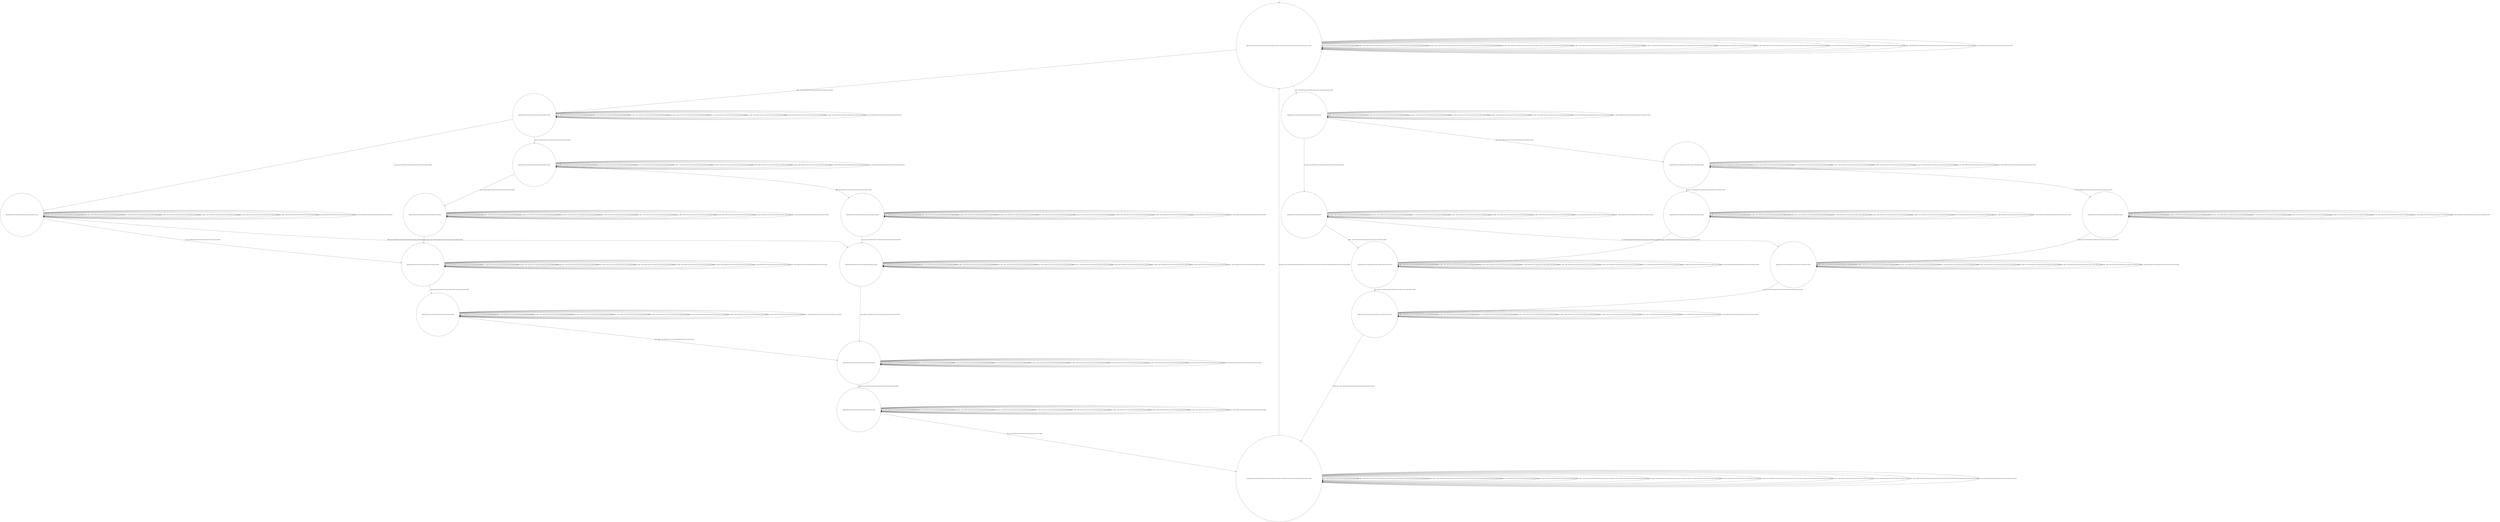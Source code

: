 digraph g {
	edge [lblstyle="above, sloped"];
	s0 [shape="circle" label="0@[((EUR and COF and CAP and TON and not DOL and not TEA) or (EUR and COF and TEA and not DOL and not TON and not CAP))]"];
	s1 [shape="circle" label="1@[((EUR and COF and CAP and TON and not DOL and not TEA))]"];
	s2 [shape="circle" label="2@[((EUR and COF and CAP and TON and not DOL and not TEA))]"];
	s3 [shape="circle" label="3@[((EUR and COF and CAP and TON and not DOL and not TEA))]"];
	s4 [shape="circle" label="4@[((EUR and COF and CAP and TON and not DOL and not TEA))]"];
	s5 [shape="circle" label="5@[((EUR and COF and CAP and TON and not DOL and not TEA))]"];
	s6 [shape="circle" label="6@[((EUR and COF and CAP and TON and not DOL and not TEA))]"];
	s7 [shape="circle" label="7@[((EUR and COF and CAP and TON and not DOL and not TEA))]"];
	s8 [shape="circle" label="8@[((EUR and COF and CAP and TON and not DOL and not TEA))]"];
	s9 [shape="circle" label="9@[((EUR and COF and CAP and TON and not DOL and not TEA))]"];
	s10 [shape="circle" label="10@[((EUR and COF and CAP and TON and not DOL and not TEA))]"];
	s11 [shape="circle" label="11@[((EUR and COF and TEA and not DOL and not TON and not CAP) or (EUR and COF and CAP and TON and not DOL and not TEA))]"];
	s12 [shape="circle" label="12@[((EUR and COF and TEA and not DOL and not TON and not CAP))]"];
	s13 [shape="circle" label="13@[((EUR and COF and TEA and not DOL and not TON and not CAP))]"];
	s14 [shape="circle" label="14@[((EUR and COF and TEA and not DOL and not TON and not CAP))]"];
	s15 [shape="circle" label="15@[((EUR and COF and TEA and not DOL and not TON and not CAP))]"];
	s16 [shape="circle" label="16@[((EUR and COF and TEA and not DOL and not TON and not CAP))]"];
	s17 [shape="circle" label="17@[((EUR and COF and TEA and not DOL and not TON and not CAP))]"];
	s18 [shape="circle" label="18@[((EUR and COF and TEA and not DOL and not TON and not CAP))]"];
	s19 [shape="circle" label="19@[((EUR and COF and TEA and not DOL and not TON and not CAP))]"];
	s0 -> s0 [label="cap / nok() [((EUR and COF and CAP and TON and not DOL and not TEA))]"];
	s0 -> s0 [label="coffee / nok() [((EUR and COF and TEA and not DOL and not TON and not CAP) or (EUR and COF and CAP and TON and not DOL and not TEA))]"];
	s0 -> s0 [label="cup_taken / nok() [((EUR and COF and TEA and not DOL and not TON and not CAP) or (EUR and COF and CAP and TON and not DOL and not TEA))]"];
	s0 -> s0 [label="display_done / nok() [((EUR and COF and TEA and not DOL and not TON and not CAP) or (EUR and COF and CAP and TON and not DOL and not TEA))]"];
	s0 -> s1 [label="dollar / ok() [((EUR and COF and CAP and TON and not DOL and not TEA))]"];
	s0 -> s12 [label="euro / ok() [((EUR and COF and TEA and not DOL and not TON and not CAP))]"];
	s0 -> s0 [label="no_sugar / nok() [((EUR and COF and TEA and not DOL and not TON and not CAP) or (EUR and COF and CAP and TON and not DOL and not TEA))]"];
	s0 -> s0 [label="pour_coffee / nok() [((EUR and COF and TEA and not DOL and not TON and not CAP) or (EUR and COF and CAP and TON and not DOL and not TEA))]"];
	s0 -> s0 [label="pour_milk / nok() [((EUR and COF and CAP and TON and not DOL and not TEA))]"];
	s0 -> s0 [label="pour_sugar / nok() [((EUR and COF and TEA and not DOL and not TON and not CAP) or (EUR and COF and CAP and TON and not DOL and not TEA))]"];
	s0 -> s0 [label="pour_tea / nok() [((EUR and COF and TEA and not DOL and not TON and not CAP))]"];
	s0 -> s0 [label="ring / nok() [((EUR and COF and CAP and TON and not DOL and not TEA))]"];
	s0 -> s0 [label="sugar / nok() [((EUR and COF and TEA and not DOL and not TON and not CAP) or (EUR and COF and CAP and TON and not DOL and not TEA))]"];
	s0 -> s0 [label="tea / nok() [((EUR and COF and TEA and not DOL and not TON and not CAP))]"];
	s1 -> s1 [label="cap / nok() [((EUR and COF and CAP and TON and not DOL and not TEA))]"];
	s1 -> s1 [label="coffee / nok() [((EUR and COF and CAP and TON and not DOL and not TEA))]"];
	s1 -> s1 [label="cup_taken / nok() [((EUR and COF and CAP and TON and not DOL and not TEA))]"];
	s1 -> s1 [label="display_done / nok() [((EUR and COF and CAP and TON and not DOL and not TEA))]"];
	s1 -> s1 [label="dollar / nok() [((EUR and COF and CAP and TON and not DOL and not TEA))]"];
	s1 -> s2 [label="no_sugar / ok() [((EUR and COF and CAP and TON and not DOL and not TEA))]"];
	s1 -> s1 [label="pour_coffee / nok() [((EUR and COF and CAP and TON and not DOL and not TEA))]"];
	s1 -> s1 [label="pour_milk / nok() [((EUR and COF and CAP and TON and not DOL and not TEA))]"];
	s1 -> s1 [label="pour_sugar / nok() [((EUR and COF and CAP and TON and not DOL and not TEA))]"];
	s1 -> s1 [label="ring / nok() [((EUR and COF and CAP and TON and not DOL and not TEA))]"];
	s1 -> s3 [label="sugar / ok() [((EUR and COF and CAP and TON and not DOL and not TEA))]"];
	s2 -> s6 [label="cap / ok() [((EUR and COF and CAP and TON and not DOL and not TEA))]"];
	s2 -> s7 [label="coffee / ok() [((EUR and COF and CAP and TON and not DOL and not TEA))]"];
	s2 -> s2 [label="cup_taken / nok() [((EUR and COF and CAP and TON and not DOL and not TEA))]"];
	s2 -> s2 [label="display_done / nok() [((EUR and COF and CAP and TON and not DOL and not TEA))]"];
	s2 -> s2 [label="dollar / nok() [((EUR and COF and CAP and TON and not DOL and not TEA))]"];
	s2 -> s2 [label="no_sugar / nok() [((EUR and COF and CAP and TON and not DOL and not TEA))]"];
	s2 -> s2 [label="pour_coffee / nok() [((EUR and COF and CAP and TON and not DOL and not TEA))]"];
	s2 -> s2 [label="pour_milk / nok() [((EUR and COF and CAP and TON and not DOL and not TEA))]"];
	s2 -> s2 [label="pour_sugar / nok() [((EUR and COF and CAP and TON and not DOL and not TEA))]"];
	s2 -> s2 [label="ring / nok() [((EUR and COF and CAP and TON and not DOL and not TEA))]"];
	s2 -> s2 [label="sugar / void() [((EUR and COF and CAP and TON and not DOL and not TEA))]"];
	s3 -> s4 [label="cap / ok() [((EUR and COF and CAP and TON and not DOL and not TEA))]"];
	s3 -> s5 [label="coffee / ok() [((EUR and COF and CAP and TON and not DOL and not TEA))]"];
	s3 -> s3 [label="cup_taken / nok() [((EUR and COF and CAP and TON and not DOL and not TEA))]"];
	s3 -> s3 [label="display_done / nok() [((EUR and COF and CAP and TON and not DOL and not TEA))]"];
	s3 -> s3 [label="dollar / nok() [((EUR and COF and CAP and TON and not DOL and not TEA))]"];
	s3 -> s3 [label="no_sugar / void() [((EUR and COF and CAP and TON and not DOL and not TEA))]"];
	s3 -> s3 [label="pour_coffee / nok() [((EUR and COF and CAP and TON and not DOL and not TEA))]"];
	s3 -> s3 [label="pour_milk / nok() [((EUR and COF and CAP and TON and not DOL and not TEA))]"];
	s3 -> s3 [label="pour_sugar / nok() [((EUR and COF and CAP and TON and not DOL and not TEA))]"];
	s3 -> s3 [label="ring / nok() [((EUR and COF and CAP and TON and not DOL and not TEA))]"];
	s3 -> s3 [label="sugar / nok() [((EUR and COF and CAP and TON and not DOL and not TEA))]"];
	s4 -> s4 [label="cap / nok() [((EUR and COF and CAP and TON and not DOL and not TEA))]"];
	s4 -> s4 [label="coffee / void() [((EUR and COF and CAP and TON and not DOL and not TEA))]"];
	s4 -> s4 [label="cup_taken / nok() [((EUR and COF and CAP and TON and not DOL and not TEA))]"];
	s4 -> s4 [label="display_done / nok() [((EUR and COF and CAP and TON and not DOL and not TEA))]"];
	s4 -> s4 [label="dollar / nok() [((EUR and COF and CAP and TON and not DOL and not TEA))]"];
	s4 -> s4 [label="no_sugar / nok() [((EUR and COF and CAP and TON and not DOL and not TEA))]"];
	s4 -> s4 [label="pour_coffee / nok() [((EUR and COF and CAP and TON and not DOL and not TEA))]"];
	s4 -> s4 [label="pour_milk / nok() [((EUR and COF and CAP and TON and not DOL and not TEA))]"];
	s4 -> s6 [label="pour_sugar / ok() [((EUR and COF and CAP and TON and not DOL and not TEA))]"];
	s4 -> s4 [label="ring / nok() [((EUR and COF and CAP and TON and not DOL and not TEA))]"];
	s4 -> s4 [label="sugar / nok() [((EUR and COF and CAP and TON and not DOL and not TEA))]"];
	s5 -> s5 [label="cap / void() [((EUR and COF and CAP and TON and not DOL and not TEA))]"];
	s5 -> s5 [label="coffee / nok() [((EUR and COF and CAP and TON and not DOL and not TEA))]"];
	s5 -> s5 [label="cup_taken / nok() [((EUR and COF and CAP and TON and not DOL and not TEA))]"];
	s5 -> s5 [label="display_done / nok() [((EUR and COF and CAP and TON and not DOL and not TEA))]"];
	s5 -> s5 [label="dollar / nok() [((EUR and COF and CAP and TON and not DOL and not TEA))]"];
	s5 -> s5 [label="no_sugar / nok() [((EUR and COF and CAP and TON and not DOL and not TEA))]"];
	s5 -> s5 [label="pour_coffee / nok() [((EUR and COF and CAP and TON and not DOL and not TEA))]"];
	s5 -> s5 [label="pour_milk / nok() [((EUR and COF and CAP and TON and not DOL and not TEA))]"];
	s5 -> s7 [label="pour_sugar / ok() [((EUR and COF and CAP and TON and not DOL and not TEA))]"];
	s5 -> s5 [label="ring / nok() [((EUR and COF and CAP and TON and not DOL and not TEA))]"];
	s5 -> s5 [label="sugar / nok() [((EUR and COF and CAP and TON and not DOL and not TEA))]"];
	s6 -> s6 [label="cap / nok() [((EUR and COF and CAP and TON and not DOL and not TEA))]"];
	s6 -> s6 [label="coffee / void() [((EUR and COF and CAP and TON and not DOL and not TEA))]"];
	s6 -> s6 [label="cup_taken / nok() [((EUR and COF and CAP and TON and not DOL and not TEA))]"];
	s6 -> s6 [label="display_done / nok() [((EUR and COF and CAP and TON and not DOL and not TEA))]"];
	s6 -> s6 [label="dollar / nok() [((EUR and COF and CAP and TON and not DOL and not TEA))]"];
	s6 -> s6 [label="no_sugar / nok() [((EUR and COF and CAP and TON and not DOL and not TEA))]"];
	s6 -> s6 [label="pour_coffee / nok() [((EUR and COF and CAP and TON and not DOL and not TEA))]"];
	s6 -> s9 [label="pour_milk / ok() [((EUR and COF and CAP and TON and not DOL and not TEA))]"];
	s6 -> s6 [label="pour_sugar / nok() [((EUR and COF and CAP and TON and not DOL and not TEA))]"];
	s6 -> s6 [label="ring / nok() [((EUR and COF and CAP and TON and not DOL and not TEA))]"];
	s6 -> s6 [label="sugar / nok() [((EUR and COF and CAP and TON and not DOL and not TEA))]"];
	s7 -> s7 [label="cap / void() [((EUR and COF and CAP and TON and not DOL and not TEA))]"];
	s7 -> s7 [label="coffee / nok() [((EUR and COF and CAP and TON and not DOL and not TEA))]"];
	s7 -> s7 [label="cup_taken / nok() [((EUR and COF and CAP and TON and not DOL and not TEA))]"];
	s7 -> s7 [label="display_done / nok() [((EUR and COF and CAP and TON and not DOL and not TEA))]"];
	s7 -> s7 [label="dollar / nok() [((EUR and COF and CAP and TON and not DOL and not TEA))]"];
	s7 -> s7 [label="no_sugar / nok() [((EUR and COF and CAP and TON and not DOL and not TEA))]"];
	s7 -> s8 [label="pour_coffee / ok() [((EUR and COF and CAP and TON and not DOL and not TEA))]"];
	s7 -> s7 [label="pour_milk / nok() [((EUR and COF and CAP and TON and not DOL and not TEA))]"];
	s7 -> s7 [label="pour_sugar / nok() [((EUR and COF and CAP and TON and not DOL and not TEA))]"];
	s7 -> s7 [label="ring / nok() [((EUR and COF and CAP and TON and not DOL and not TEA))]"];
	s7 -> s7 [label="sugar / nok() [((EUR and COF and CAP and TON and not DOL and not TEA))]"];
	s8 -> s8 [label="cap / nok() [((EUR and COF and CAP and TON and not DOL and not TEA))]"];
	s8 -> s8 [label="coffee / nok() [((EUR and COF and CAP and TON and not DOL and not TEA))]"];
	s8 -> s8 [label="cup_taken / nok() [((EUR and COF and CAP and TON and not DOL and not TEA))]"];
	s8 -> s10 [label="display_done / ok() [((EUR and COF and CAP and TON and not DOL and not TEA))]"];
	s8 -> s8 [label="dollar / nok() [((EUR and COF and CAP and TON and not DOL and not TEA))]"];
	s8 -> s8 [label="no_sugar / nok() [((EUR and COF and CAP and TON and not DOL and not TEA))]"];
	s8 -> s8 [label="pour_coffee / nok() [((EUR and COF and CAP and TON and not DOL and not TEA))]"];
	s8 -> s8 [label="pour_milk / nok() [((EUR and COF and CAP and TON and not DOL and not TEA))]"];
	s8 -> s8 [label="pour_sugar / nok() [((EUR and COF and CAP and TON and not DOL and not TEA))]"];
	s8 -> s8 [label="ring / nok() [((EUR and COF and CAP and TON and not DOL and not TEA))]"];
	s8 -> s8 [label="sugar / nok() [((EUR and COF and CAP and TON and not DOL and not TEA))]"];
	s9 -> s9 [label="cap / nok() [((EUR and COF and CAP and TON and not DOL and not TEA))]"];
	s9 -> s9 [label="coffee / nok() [((EUR and COF and CAP and TON and not DOL and not TEA))]"];
	s9 -> s9 [label="cup_taken / nok() [((EUR and COF and CAP and TON and not DOL and not TEA))]"];
	s9 -> s9 [label="display_done / nok() [((EUR and COF and CAP and TON and not DOL and not TEA))]"];
	s9 -> s9 [label="dollar / nok() [((EUR and COF and CAP and TON and not DOL and not TEA))]"];
	s9 -> s9 [label="no_sugar / nok() [((EUR and COF and CAP and TON and not DOL and not TEA))]"];
	s9 -> s8 [label="pour_coffee / ok() [((EUR and COF and CAP and TON and not DOL and not TEA))]"];
	s9 -> s9 [label="pour_milk / nok() [((EUR and COF and CAP and TON and not DOL and not TEA))]"];
	s9 -> s9 [label="pour_sugar / nok() [((EUR and COF and CAP and TON and not DOL and not TEA))]"];
	s9 -> s9 [label="ring / nok() [((EUR and COF and CAP and TON and not DOL and not TEA))]"];
	s9 -> s9 [label="sugar / nok() [((EUR and COF and CAP and TON and not DOL and not TEA))]"];
	s10 -> s10 [label="cap / nok() [((EUR and COF and CAP and TON and not DOL and not TEA))]"];
	s10 -> s10 [label="coffee / nok() [((EUR and COF and CAP and TON and not DOL and not TEA))]"];
	s10 -> s10 [label="cup_taken / nok() [((EUR and COF and CAP and TON and not DOL and not TEA))]"];
	s10 -> s10 [label="display_done / nok() [((EUR and COF and CAP and TON and not DOL and not TEA))]"];
	s10 -> s10 [label="dollar / nok() [((EUR and COF and CAP and TON and not DOL and not TEA))]"];
	s10 -> s10 [label="no_sugar / nok() [((EUR and COF and CAP and TON and not DOL and not TEA))]"];
	s10 -> s10 [label="pour_coffee / nok() [((EUR and COF and CAP and TON and not DOL and not TEA))]"];
	s10 -> s10 [label="pour_milk / nok() [((EUR and COF and CAP and TON and not DOL and not TEA))]"];
	s10 -> s10 [label="pour_sugar / nok() [((EUR and COF and CAP and TON and not DOL and not TEA))]"];
	s10 -> s11 [label="ring / ok() [((EUR and COF and CAP and TON and not DOL and not TEA))]"];
	s10 -> s10 [label="sugar / nok() [((EUR and COF and CAP and TON and not DOL and not TEA))]"];
	s11 -> s11 [label="cap / nok() [((EUR and COF and CAP and TON and not DOL and not TEA))]"];
	s11 -> s11 [label="coffee / nok() [((EUR and COF and TEA and not DOL and not TON and not CAP) or (EUR and COF and CAP and TON and not DOL and not TEA))]"];
	s11 -> s0 [label="cup_taken / ok() [((EUR and COF and TEA and not DOL and not TON and not CAP) or (EUR and COF and CAP and TON and not DOL and not TEA))]"];
	s11 -> s11 [label="display_done / nok() [((EUR and COF and TEA and not DOL and not TON and not CAP) or (EUR and COF and CAP and TON and not DOL and not TEA))]"];
	s11 -> s11 [label="dollar / nok() [((EUR and COF and CAP and TON and not DOL and not TEA))]"];
	s11 -> s11 [label="euro / nok() [((EUR and COF and TEA and not DOL and not TON and not CAP))]"];
	s11 -> s11 [label="no_sugar / nok() [((EUR and COF and TEA and not DOL and not TON and not CAP) or (EUR and COF and CAP and TON and not DOL and not TEA))]"];
	s11 -> s11 [label="pour_coffee / nok() [((EUR and COF and TEA and not DOL and not TON and not CAP) or (EUR and COF and CAP and TON and not DOL and not TEA))]"];
	s11 -> s11 [label="pour_milk / nok() [((EUR and COF and CAP and TON and not DOL and not TEA))]"];
	s11 -> s11 [label="pour_sugar / nok() [((EUR and COF and TEA and not DOL and not TON and not CAP) or (EUR and COF and CAP and TON and not DOL and not TEA))]"];
	s11 -> s11 [label="pour_tea / nok() [((EUR and COF and TEA and not DOL and not TON and not CAP))]"];
	s11 -> s11 [label="ring / nok() [((EUR and COF and CAP and TON and not DOL and not TEA))]"];
	s11 -> s11 [label="sugar / nok() [((EUR and COF and TEA and not DOL and not TON and not CAP) or (EUR and COF and CAP and TON and not DOL and not TEA))]"];
	s11 -> s11 [label="tea / nok() [((EUR and COF and TEA and not DOL and not TON and not CAP))]"];
	s12 -> s12 [label="coffee / nok() [((EUR and COF and TEA and not DOL and not TON and not CAP))]"];
	s12 -> s12 [label="cup_taken / nok() [((EUR and COF and TEA and not DOL and not TON and not CAP))]"];
	s12 -> s12 [label="display_done / nok() [((EUR and COF and TEA and not DOL and not TON and not CAP))]"];
	s12 -> s12 [label="euro / nok() [((EUR and COF and TEA and not DOL and not TON and not CAP))]"];
	s12 -> s13 [label="no_sugar / ok() [((EUR and COF and TEA and not DOL and not TON and not CAP))]"];
	s12 -> s12 [label="pour_coffee / nok() [((EUR and COF and TEA and not DOL and not TON and not CAP))]"];
	s12 -> s12 [label="pour_sugar / nok() [((EUR and COF and TEA and not DOL and not TON and not CAP))]"];
	s12 -> s12 [label="pour_tea / nok() [((EUR and COF and TEA and not DOL and not TON and not CAP))]"];
	s12 -> s14 [label="sugar / ok() [((EUR and COF and TEA and not DOL and not TON and not CAP))]"];
	s12 -> s12 [label="tea / nok() [((EUR and COF and TEA and not DOL and not TON and not CAP))]"];
	s13 -> s17 [label="coffee / ok() [((EUR and COF and TEA and not DOL and not TON and not CAP))]"];
	s13 -> s13 [label="cup_taken / nok() [((EUR and COF and TEA and not DOL and not TON and not CAP))]"];
	s13 -> s13 [label="display_done / nok() [((EUR and COF and TEA and not DOL and not TON and not CAP))]"];
	s13 -> s13 [label="euro / nok() [((EUR and COF and TEA and not DOL and not TON and not CAP))]"];
	s13 -> s13 [label="no_sugar / nok() [((EUR and COF and TEA and not DOL and not TON and not CAP))]"];
	s13 -> s13 [label="pour_coffee / nok() [((EUR and COF and TEA and not DOL and not TON and not CAP))]"];
	s13 -> s13 [label="pour_sugar / nok() [((EUR and COF and TEA and not DOL and not TON and not CAP))]"];
	s13 -> s13 [label="pour_tea / nok() [((EUR and COF and TEA and not DOL and not TON and not CAP))]"];
	s13 -> s13 [label="sugar / void() [((EUR and COF and TEA and not DOL and not TON and not CAP))]"];
	s13 -> s18 [label="tea / ok() [((EUR and COF and TEA and not DOL and not TON and not CAP))]"];
	s14 -> s15 [label="coffee / ok() [((EUR and COF and TEA and not DOL and not TON and not CAP))]"];
	s14 -> s14 [label="cup_taken / nok() [((EUR and COF and TEA and not DOL and not TON and not CAP))]"];
	s14 -> s14 [label="display_done / nok() [((EUR and COF and TEA and not DOL and not TON and not CAP))]"];
	s14 -> s14 [label="euro / nok() [((EUR and COF and TEA and not DOL and not TON and not CAP))]"];
	s14 -> s14 [label="no_sugar / void() [((EUR and COF and TEA and not DOL and not TON and not CAP))]"];
	s14 -> s14 [label="pour_coffee / nok() [((EUR and COF and TEA and not DOL and not TON and not CAP))]"];
	s14 -> s14 [label="pour_sugar / nok() [((EUR and COF and TEA and not DOL and not TON and not CAP))]"];
	s14 -> s14 [label="pour_tea / nok() [((EUR and COF and TEA and not DOL and not TON and not CAP))]"];
	s14 -> s14 [label="sugar / nok() [((EUR and COF and TEA and not DOL and not TON and not CAP))]"];
	s14 -> s16 [label="tea / ok() [((EUR and COF and TEA and not DOL and not TON and not CAP))]"];
	s15 -> s15 [label="coffee / nok() [((EUR and COF and TEA and not DOL and not TON and not CAP))]"];
	s15 -> s15 [label="cup_taken / nok() [((EUR and COF and TEA and not DOL and not TON and not CAP))]"];
	s15 -> s15 [label="display_done / nok() [((EUR and COF and TEA and not DOL and not TON and not CAP))]"];
	s15 -> s15 [label="euro / nok() [((EUR and COF and TEA and not DOL and not TON and not CAP))]"];
	s15 -> s15 [label="no_sugar / nok() [((EUR and COF and TEA and not DOL and not TON and not CAP))]"];
	s15 -> s15 [label="pour_coffee / nok() [((EUR and COF and TEA and not DOL and not TON and not CAP))]"];
	s15 -> s17 [label="pour_sugar / ok() [((EUR and COF and TEA and not DOL and not TON and not CAP))]"];
	s15 -> s15 [label="pour_tea / nok() [((EUR and COF and TEA and not DOL and not TON and not CAP))]"];
	s15 -> s15 [label="sugar / nok() [((EUR and COF and TEA and not DOL and not TON and not CAP))]"];
	s15 -> s15 [label="tea / void() [((EUR and COF and TEA and not DOL and not TON and not CAP))]"];
	s16 -> s16 [label="coffee / void() [((EUR and COF and TEA and not DOL and not TON and not CAP))]"];
	s16 -> s16 [label="cup_taken / nok() [((EUR and COF and TEA and not DOL and not TON and not CAP))]"];
	s16 -> s16 [label="display_done / nok() [((EUR and COF and TEA and not DOL and not TON and not CAP))]"];
	s16 -> s16 [label="euro / nok() [((EUR and COF and TEA and not DOL and not TON and not CAP))]"];
	s16 -> s16 [label="no_sugar / nok() [((EUR and COF and TEA and not DOL and not TON and not CAP))]"];
	s16 -> s16 [label="pour_coffee / nok() [((EUR and COF and TEA and not DOL and not TON and not CAP))]"];
	s16 -> s18 [label="pour_sugar / ok() [((EUR and COF and TEA and not DOL and not TON and not CAP))]"];
	s16 -> s16 [label="pour_tea / nok() [((EUR and COF and TEA and not DOL and not TON and not CAP))]"];
	s16 -> s16 [label="sugar / nok() [((EUR and COF and TEA and not DOL and not TON and not CAP))]"];
	s16 -> s16 [label="tea / nok() [((EUR and COF and TEA and not DOL and not TON and not CAP))]"];
	s17 -> s17 [label="coffee / nok() [((EUR and COF and TEA and not DOL and not TON and not CAP))]"];
	s17 -> s17 [label="cup_taken / nok() [((EUR and COF and TEA and not DOL and not TON and not CAP))]"];
	s17 -> s17 [label="display_done / nok() [((EUR and COF and TEA and not DOL and not TON and not CAP))]"];
	s17 -> s17 [label="euro / nok() [((EUR and COF and TEA and not DOL and not TON and not CAP))]"];
	s17 -> s17 [label="no_sugar / nok() [((EUR and COF and TEA and not DOL and not TON and not CAP))]"];
	s17 -> s19 [label="pour_coffee / ok() [((EUR and COF and TEA and not DOL and not TON and not CAP))]"];
	s17 -> s17 [label="pour_sugar / nok() [((EUR and COF and TEA and not DOL and not TON and not CAP))]"];
	s17 -> s17 [label="pour_tea / nok() [((EUR and COF and TEA and not DOL and not TON and not CAP))]"];
	s17 -> s17 [label="sugar / nok() [((EUR and COF and TEA and not DOL and not TON and not CAP))]"];
	s17 -> s17 [label="tea / void() [((EUR and COF and TEA and not DOL and not TON and not CAP))]"];
	s18 -> s18 [label="coffee / void() [((EUR and COF and TEA and not DOL and not TON and not CAP))]"];
	s18 -> s18 [label="cup_taken / nok() [((EUR and COF and TEA and not DOL and not TON and not CAP))]"];
	s18 -> s18 [label="display_done / nok() [((EUR and COF and TEA and not DOL and not TON and not CAP))]"];
	s18 -> s18 [label="euro / nok() [((EUR and COF and TEA and not DOL and not TON and not CAP))]"];
	s18 -> s18 [label="no_sugar / nok() [((EUR and COF and TEA and not DOL and not TON and not CAP))]"];
	s18 -> s18 [label="pour_coffee / nok() [((EUR and COF and TEA and not DOL and not TON and not CAP))]"];
	s18 -> s18 [label="pour_sugar / nok() [((EUR and COF and TEA and not DOL and not TON and not CAP))]"];
	s18 -> s19 [label="pour_tea / ok() [((EUR and COF and TEA and not DOL and not TON and not CAP))]"];
	s18 -> s18 [label="sugar / nok() [((EUR and COF and TEA and not DOL and not TON and not CAP))]"];
	s18 -> s18 [label="tea / nok() [((EUR and COF and TEA and not DOL and not TON and not CAP))]"];
	s19 -> s19 [label="coffee / nok() [((EUR and COF and TEA and not DOL and not TON and not CAP))]"];
	s19 -> s19 [label="cup_taken / nok() [((EUR and COF and TEA and not DOL and not TON and not CAP))]"];
	s19 -> s11 [label="display_done / ok() [((EUR and COF and TEA and not DOL and not TON and not CAP))]"];
	s19 -> s19 [label="euro / nok() [((EUR and COF and TEA and not DOL and not TON and not CAP))]"];
	s19 -> s19 [label="no_sugar / nok() [((EUR and COF and TEA and not DOL and not TON and not CAP))]"];
	s19 -> s19 [label="pour_coffee / nok() [((EUR and COF and TEA and not DOL and not TON and not CAP))]"];
	s19 -> s19 [label="pour_sugar / nok() [((EUR and COF and TEA and not DOL and not TON and not CAP))]"];
	s19 -> s19 [label="pour_tea / nok() [((EUR and COF and TEA and not DOL and not TON and not CAP))]"];
	s19 -> s19 [label="sugar / nok() [((EUR and COF and TEA and not DOL and not TON and not CAP))]"];
	s19 -> s19 [label="tea / nok() [((EUR and COF and TEA and not DOL and not TON and not CAP))]"];
	__start0 [label="" shape="none" width="0" height="0"];
	__start0 -> s0;
}